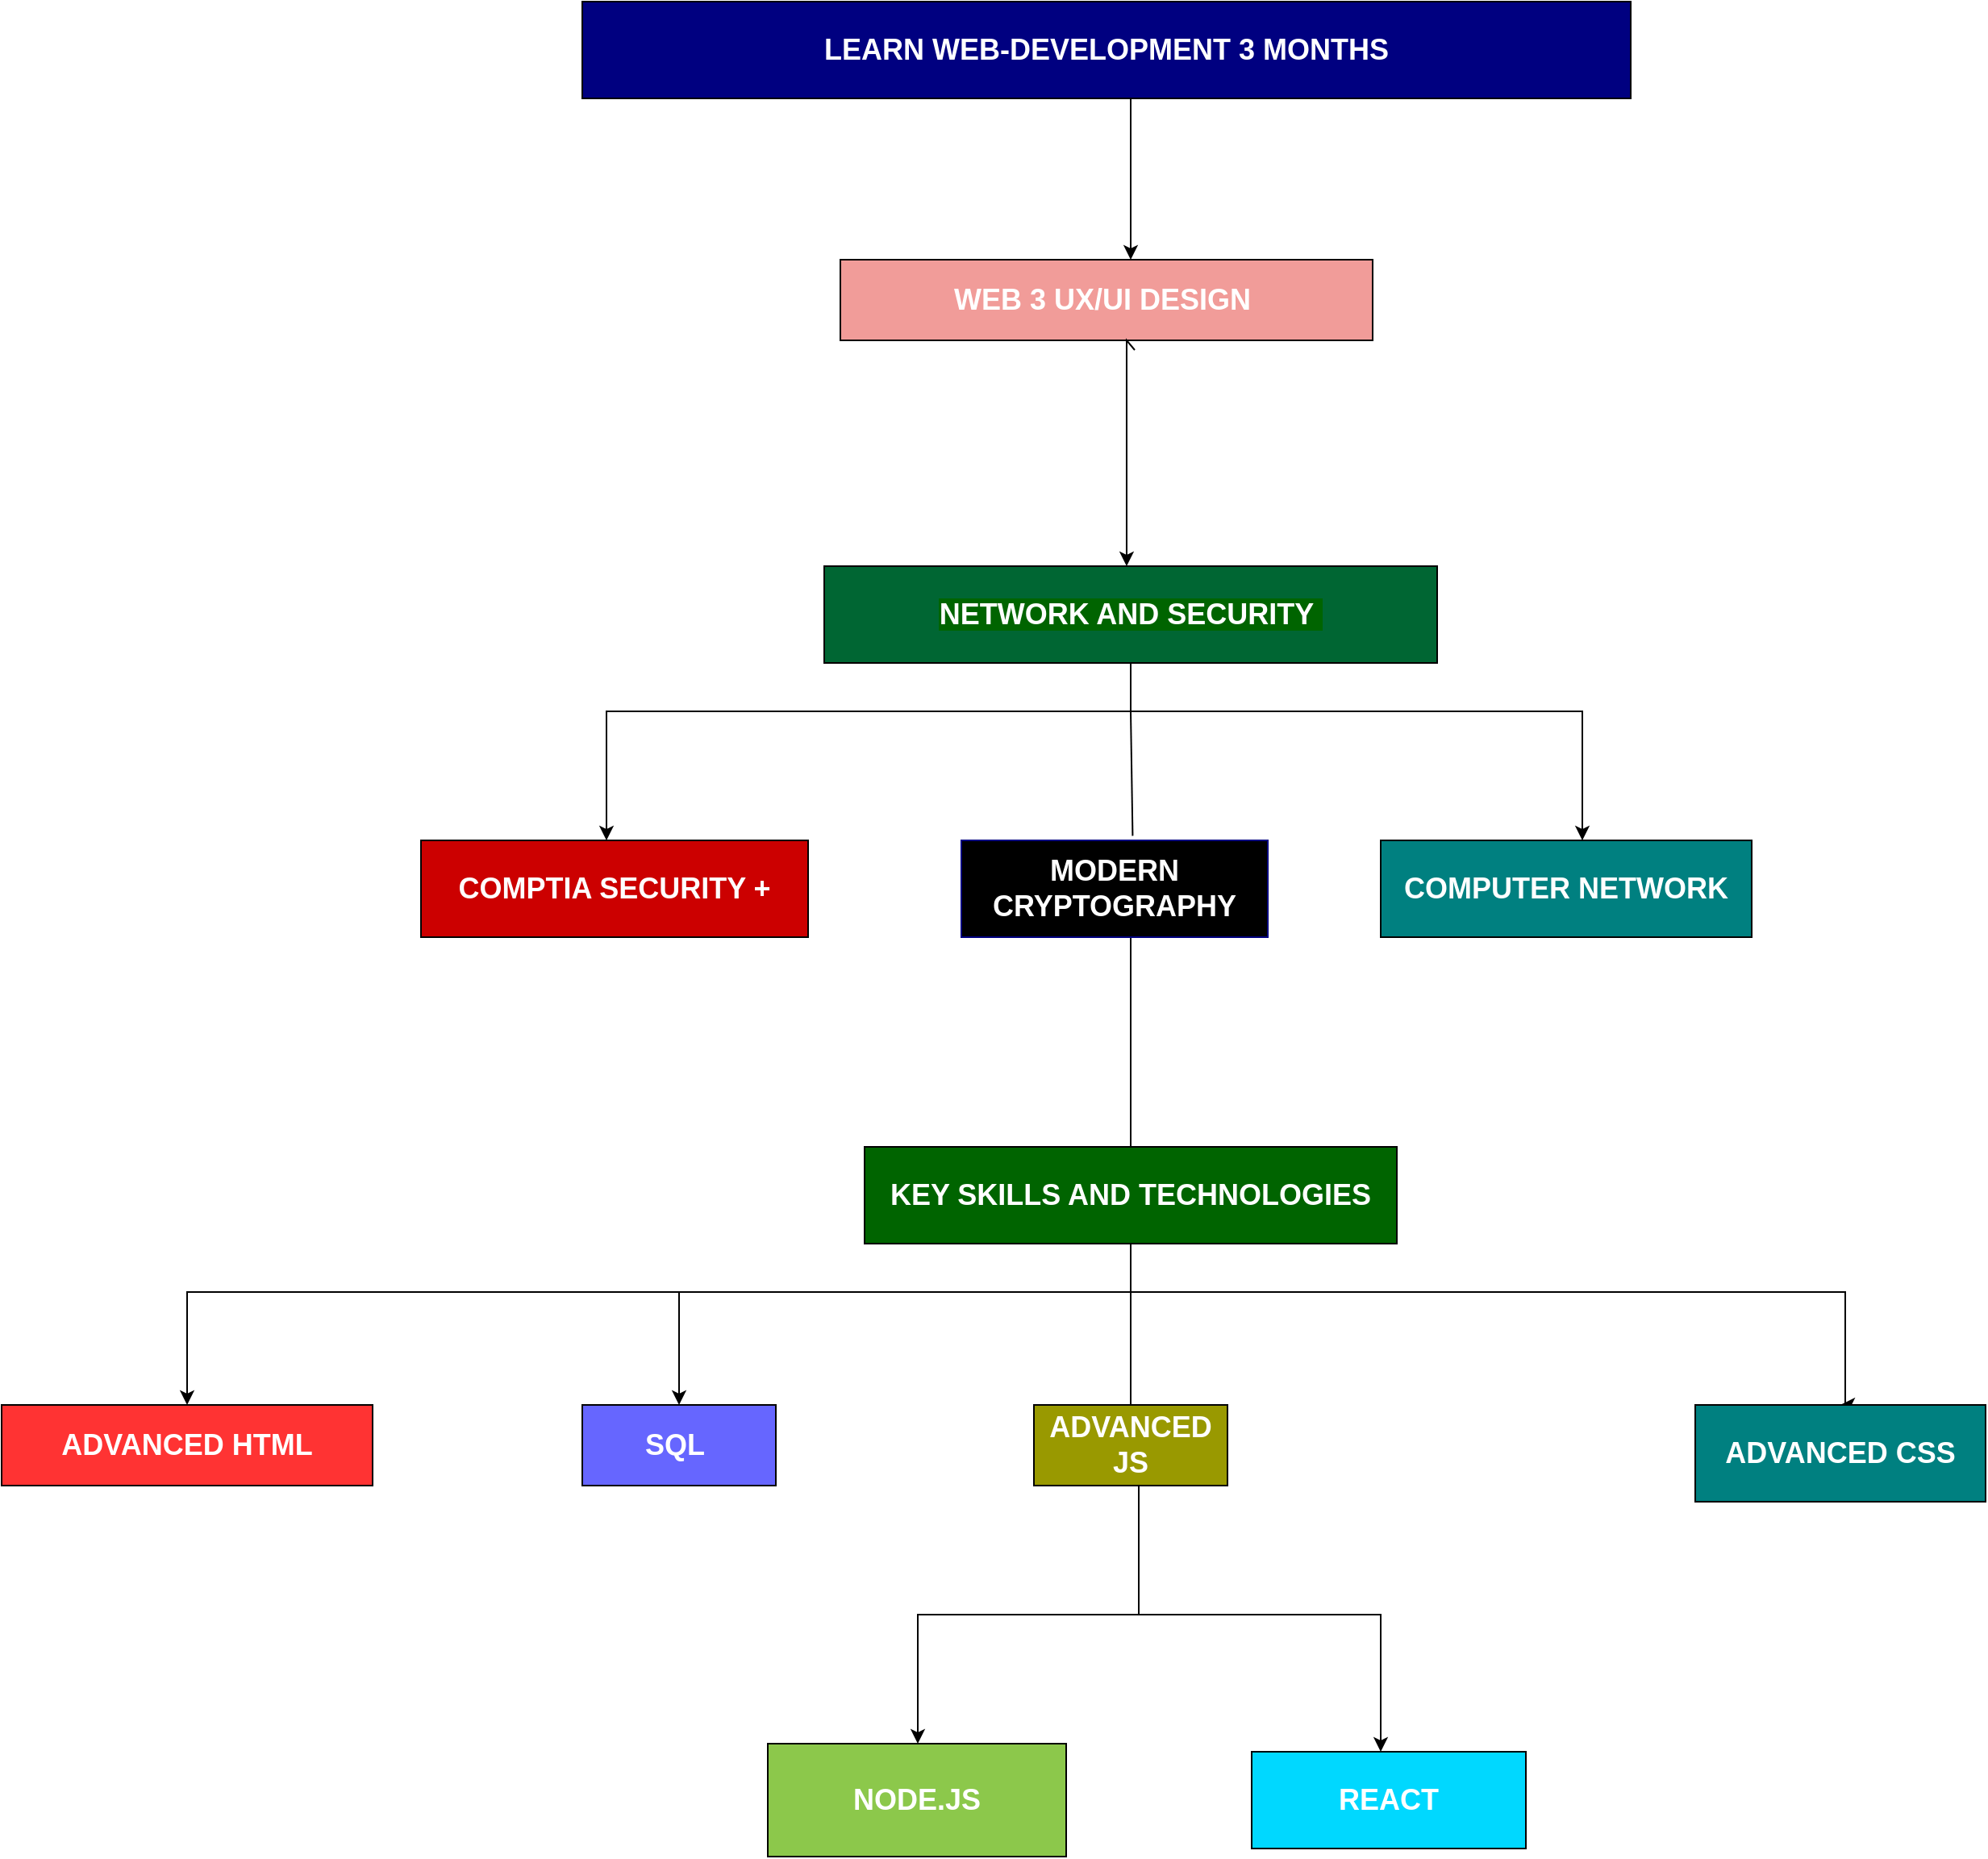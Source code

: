 <mxfile version="21.7.2" type="github">
  <diagram name="Page-1" id="ptgx6MRMU3JIALGFSwDf">
    <mxGraphModel dx="1822" dy="1613" grid="1" gridSize="10" guides="1" tooltips="1" connect="1" arrows="1" fold="1" page="1" pageScale="1" pageWidth="850" pageHeight="1100" math="0" shadow="0">
      <root>
        <mxCell id="0" />
        <mxCell id="1" parent="0" />
        <mxCell id="2ljxNgmDqB6YfOjgcQZT-61" value="" style="edgeStyle=orthogonalEdgeStyle;rounded=0;orthogonalLoop=1;jettySize=auto;html=1;" parent="1" source="2ljxNgmDqB6YfOjgcQZT-1" target="2ljxNgmDqB6YfOjgcQZT-49" edge="1">
          <mxGeometry relative="1" as="geometry">
            <Array as="points">
              <mxPoint x="880" y="150" />
              <mxPoint x="880" y="150" />
            </Array>
          </mxGeometry>
        </mxCell>
        <mxCell id="2ljxNgmDqB6YfOjgcQZT-1" value="&lt;h2&gt;&lt;b&gt;&lt;font color=&quot;#ffffff&quot;&gt;LEARN WEB-DEVELOPMENT 3 MONTHS&lt;/font&gt;&lt;/b&gt;&lt;/h2&gt;" style="rounded=0;whiteSpace=wrap;html=1;fillColor=#000080;" parent="1" vertex="1">
          <mxGeometry x="540" y="50" width="650" height="60" as="geometry" />
        </mxCell>
        <mxCell id="2ljxNgmDqB6YfOjgcQZT-6" value="" style="edgeStyle=orthogonalEdgeStyle;rounded=0;orthogonalLoop=1;jettySize=auto;html=1;exitX=0.5;exitY=1;exitDx=0;exitDy=0;entryX=0.5;entryY=0;entryDx=0;entryDy=0;" parent="1" source="2ljxNgmDqB6YfOjgcQZT-3" target="2ljxNgmDqB6YfOjgcQZT-5" edge="1">
          <mxGeometry relative="1" as="geometry">
            <mxPoint x="885" y="840.0" as="sourcePoint" />
            <mxPoint x="300" y="830" as="targetPoint" />
            <Array as="points">
              <mxPoint x="880" y="850" />
              <mxPoint x="295" y="850" />
            </Array>
          </mxGeometry>
        </mxCell>
        <mxCell id="2ljxNgmDqB6YfOjgcQZT-15" style="edgeStyle=orthogonalEdgeStyle;rounded=0;orthogonalLoop=1;jettySize=auto;html=1;entryX=0.5;entryY=0;entryDx=0;entryDy=0;" parent="1" target="2ljxNgmDqB6YfOjgcQZT-8" edge="1">
          <mxGeometry relative="1" as="geometry">
            <mxPoint x="1319" y="890" as="targetPoint" />
            <mxPoint x="850" y="820" as="sourcePoint" />
            <Array as="points">
              <mxPoint x="880" y="820" />
              <mxPoint x="880" y="850" />
              <mxPoint x="1323" y="850" />
              <mxPoint x="1323" y="920" />
            </Array>
          </mxGeometry>
        </mxCell>
        <mxCell id="2ljxNgmDqB6YfOjgcQZT-3" value="&lt;h2&gt;&lt;b&gt;&lt;font color=&quot;#ffffff&quot;&gt;KEY SKILLS AND TECHNOLOGIES&lt;/font&gt;&lt;/b&gt;&lt;/h2&gt;" style="rounded=0;whiteSpace=wrap;html=1;fillColor=#006400;" parent="1" vertex="1">
          <mxGeometry x="715" y="760" width="330" height="60" as="geometry" />
        </mxCell>
        <mxCell id="2ljxNgmDqB6YfOjgcQZT-5" value="&lt;h2&gt;&lt;font color=&quot;#ffffff&quot;&gt;ADVANCED HTML&lt;/font&gt;&lt;/h2&gt;" style="whiteSpace=wrap;html=1;rounded=0;fillColor=#FF3333;" parent="1" vertex="1">
          <mxGeometry x="180" y="920" width="230" height="50" as="geometry" />
        </mxCell>
        <mxCell id="2ljxNgmDqB6YfOjgcQZT-8" value="&lt;h2&gt;&lt;b&gt;&lt;font color=&quot;#ffffff&quot;&gt;ADVANCED CSS&lt;/font&gt;&lt;/b&gt;&lt;/h2&gt;" style="rounded=0;whiteSpace=wrap;html=1;fillColor=#008080;" parent="1" vertex="1">
          <mxGeometry x="1230" y="920" width="180" height="60" as="geometry" />
        </mxCell>
        <mxCell id="2ljxNgmDqB6YfOjgcQZT-21" value="" style="edgeStyle=orthogonalEdgeStyle;rounded=0;orthogonalLoop=1;jettySize=auto;html=1;" parent="1" source="2ljxNgmDqB6YfOjgcQZT-11" target="2ljxNgmDqB6YfOjgcQZT-20" edge="1">
          <mxGeometry relative="1" as="geometry">
            <Array as="points">
              <mxPoint x="885" y="1050" />
              <mxPoint x="748" y="1050" />
            </Array>
          </mxGeometry>
        </mxCell>
        <mxCell id="2ljxNgmDqB6YfOjgcQZT-26" value="" style="edgeStyle=orthogonalEdgeStyle;rounded=0;orthogonalLoop=1;jettySize=auto;html=1;" parent="1" source="2ljxNgmDqB6YfOjgcQZT-11" target="2ljxNgmDqB6YfOjgcQZT-25" edge="1">
          <mxGeometry relative="1" as="geometry">
            <Array as="points">
              <mxPoint x="885" y="1050" />
              <mxPoint x="1035" y="1050" />
            </Array>
          </mxGeometry>
        </mxCell>
        <mxCell id="2ljxNgmDqB6YfOjgcQZT-11" value="&lt;h2&gt;&lt;font color=&quot;#ffffff&quot;&gt;ADVANCED JS&lt;/font&gt;&lt;/h2&gt;" style="rounded=0;whiteSpace=wrap;html=1;fillColor=#999900;" parent="1" vertex="1">
          <mxGeometry x="820" y="920" width="120" height="50" as="geometry" />
        </mxCell>
        <mxCell id="2ljxNgmDqB6YfOjgcQZT-20" value="&lt;h2&gt;&lt;b&gt;&lt;font color=&quot;#ffffff&quot;&gt;NODE.JS&lt;/font&gt;&lt;/b&gt;&lt;/h2&gt;" style="whiteSpace=wrap;html=1;rounded=0;fillColor=#8CC84B;" parent="1" vertex="1">
          <mxGeometry x="655" y="1130" width="185" height="70" as="geometry" />
        </mxCell>
        <mxCell id="2ljxNgmDqB6YfOjgcQZT-25" value="&lt;h2&gt;&lt;b&gt;&lt;font color=&quot;#ffffff&quot;&gt;REACT&lt;/font&gt;&lt;/b&gt;&lt;/h2&gt;" style="whiteSpace=wrap;html=1;rounded=0;fillColor=#00D8FF;" parent="1" vertex="1">
          <mxGeometry x="955" y="1135" width="170" height="60" as="geometry" />
        </mxCell>
        <mxCell id="2ljxNgmDqB6YfOjgcQZT-32" value="" style="edgeStyle=orthogonalEdgeStyle;rounded=0;orthogonalLoop=1;jettySize=auto;html=1;exitX=0.455;exitY=0;exitDx=0;exitDy=0;exitPerimeter=0;" parent="1" source="2ljxNgmDqB6YfOjgcQZT-28" edge="1">
          <mxGeometry relative="1" as="geometry">
            <mxPoint x="555" y="570" as="targetPoint" />
            <Array as="points">
              <mxPoint x="880" y="400" />
              <mxPoint x="880" y="490" />
              <mxPoint x="555" y="490" />
            </Array>
          </mxGeometry>
        </mxCell>
        <mxCell id="2ljxNgmDqB6YfOjgcQZT-39" style="edgeStyle=orthogonalEdgeStyle;rounded=0;orthogonalLoop=1;jettySize=auto;html=1;entryX=0.5;entryY=0;entryDx=0;entryDy=0;" parent="1" edge="1">
          <mxGeometry relative="1" as="geometry">
            <mxPoint x="1160" y="570" as="targetPoint" />
            <Array as="points">
              <mxPoint x="880" y="460" />
              <mxPoint x="880" y="490" />
              <mxPoint x="1160" y="490" />
            </Array>
            <mxPoint x="890" y="460" as="sourcePoint" />
          </mxGeometry>
        </mxCell>
        <mxCell id="2ljxNgmDqB6YfOjgcQZT-28" value="&lt;h2&gt;&lt;b style=&quot;background-color: rgb(0, 100, 0);&quot;&gt;&lt;font color=&quot;#ffffff&quot;&gt;NETWORK AND SECURITY&amp;nbsp;&lt;/font&gt;&lt;/b&gt;&lt;/h2&gt;" style="whiteSpace=wrap;html=1;rounded=0;fillColor=#006633;" parent="1" vertex="1">
          <mxGeometry x="690" y="400" width="380" height="60" as="geometry" />
        </mxCell>
        <mxCell id="2ljxNgmDqB6YfOjgcQZT-31" value="&lt;h2&gt;&lt;b&gt;&lt;font color=&quot;#ffffff&quot;&gt;COMPTIA SECURITY +&lt;/font&gt;&lt;/b&gt;&lt;/h2&gt;" style="whiteSpace=wrap;html=1;rounded=0;fillColor=#CC0000;" parent="1" vertex="1">
          <mxGeometry x="440" y="570" width="240" height="60" as="geometry" />
        </mxCell>
        <mxCell id="2ljxNgmDqB6YfOjgcQZT-33" value="&lt;h2&gt;&lt;b&gt;&lt;font color=&quot;#ffffff&quot;&gt;COMPUTER NETWORK&lt;/font&gt;&lt;/b&gt;&lt;/h2&gt;" style="whiteSpace=wrap;html=1;rounded=0;fillColor=#008080;" parent="1" vertex="1">
          <mxGeometry x="1035" y="570" width="230" height="60" as="geometry" />
        </mxCell>
        <mxCell id="2ljxNgmDqB6YfOjgcQZT-48" value="" style="endArrow=none;html=1;rounded=0;exitX=0.5;exitY=0;exitDx=0;exitDy=0;" parent="1" source="2ljxNgmDqB6YfOjgcQZT-3" edge="1">
          <mxGeometry width="50" height="50" relative="1" as="geometry">
            <mxPoint x="881" y="750" as="sourcePoint" />
            <mxPoint x="880" y="620" as="targetPoint" />
          </mxGeometry>
        </mxCell>
        <mxCell id="2ljxNgmDqB6YfOjgcQZT-49" value="&lt;h2&gt;&lt;b&gt;&lt;font color=&quot;#ffffff&quot;&gt;WEB 3 UX/UI DESIGN&amp;nbsp;&lt;/font&gt;&lt;/b&gt;&lt;/h2&gt;" style="rounded=0;whiteSpace=wrap;html=1;fillColor=#F19C99;" parent="1" vertex="1">
          <mxGeometry x="700" y="210" width="330" height="50" as="geometry" />
        </mxCell>
        <mxCell id="2ljxNgmDqB6YfOjgcQZT-50" value="&lt;h2&gt;&lt;b&gt;&lt;font color=&quot;#ffffff&quot;&gt;MODERN CRYPTOGRAPHY&lt;/font&gt;&lt;/b&gt;&lt;/h2&gt;" style="rounded=0;whiteSpace=wrap;html=1;fillColor=#;strokeColor=#000080;" parent="1" vertex="1">
          <mxGeometry x="775" y="570" width="190" height="60" as="geometry" />
        </mxCell>
        <mxCell id="2ljxNgmDqB6YfOjgcQZT-55" value="" style="endArrow=none;html=1;rounded=0;exitX=0.559;exitY=-0.047;exitDx=0;exitDy=0;exitPerimeter=0;" parent="1" source="2ljxNgmDqB6YfOjgcQZT-50" edge="1">
          <mxGeometry width="50" height="50" relative="1" as="geometry">
            <mxPoint x="880" y="550" as="sourcePoint" />
            <mxPoint x="880" y="490" as="targetPoint" />
          </mxGeometry>
        </mxCell>
        <mxCell id="2ljxNgmDqB6YfOjgcQZT-60" value="" style="endArrow=classic;html=1;rounded=0;exitX=0.5;exitY=1;exitDx=0;exitDy=0;" parent="1" edge="1">
          <mxGeometry width="50" height="50" relative="1" as="geometry">
            <mxPoint x="882.51" y="266" as="sourcePoint" />
            <mxPoint x="877.49" y="400" as="targetPoint" />
            <Array as="points">
              <mxPoint x="877.49" y="260" />
            </Array>
          </mxGeometry>
        </mxCell>
        <mxCell id="2ljxNgmDqB6YfOjgcQZT-63" value="&lt;h2&gt;&lt;font color=&quot;#ffffff&quot;&gt;SQL&amp;nbsp;&lt;/font&gt;&lt;/h2&gt;" style="rounded=0;whiteSpace=wrap;html=1;fillColor=#6666FF;" parent="1" vertex="1">
          <mxGeometry x="540" y="920" width="120" height="50" as="geometry" />
        </mxCell>
        <mxCell id="2ljxNgmDqB6YfOjgcQZT-66" value="" style="endArrow=classic;html=1;rounded=0;" parent="1" edge="1">
          <mxGeometry width="50" height="50" relative="1" as="geometry">
            <mxPoint x="600" y="850" as="sourcePoint" />
            <mxPoint x="600" y="920" as="targetPoint" />
          </mxGeometry>
        </mxCell>
        <mxCell id="2ljxNgmDqB6YfOjgcQZT-71" value="" style="endArrow=none;html=1;rounded=0;exitX=0.5;exitY=0;exitDx=0;exitDy=0;" parent="1" source="2ljxNgmDqB6YfOjgcQZT-11" edge="1">
          <mxGeometry width="50" height="50" relative="1" as="geometry">
            <mxPoint x="1170" y="810" as="sourcePoint" />
            <mxPoint x="880" y="850" as="targetPoint" />
          </mxGeometry>
        </mxCell>
      </root>
    </mxGraphModel>
  </diagram>
</mxfile>
